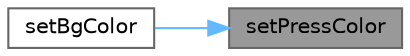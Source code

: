 digraph "setPressColor"
{
 // LATEX_PDF_SIZE
  bgcolor="transparent";
  edge [fontname=Helvetica,fontsize=10,labelfontname=Helvetica,labelfontsize=10];
  node [fontname=Helvetica,fontsize=10,shape=box,height=0.2,width=0.4];
  rankdir="RL";
  Node1 [id="Node000001",label="setPressColor",height=0.2,width=0.4,color="gray40", fillcolor="grey60", style="filled", fontcolor="black",tooltip="设置按下背景颜色"];
  Node1 -> Node2 [id="edge1_Node000001_Node000002",dir="back",color="steelblue1",style="solid",tooltip=" "];
  Node2 [id="Node000002",label="setBgColor",height=0.2,width=0.4,color="grey40", fillcolor="white", style="filled",URL="$class_interactive_button_base.html#a3bc369d6e8d43bef4484582f218e1e16",tooltip="设置悬浮和按下背景颜色"];
}
